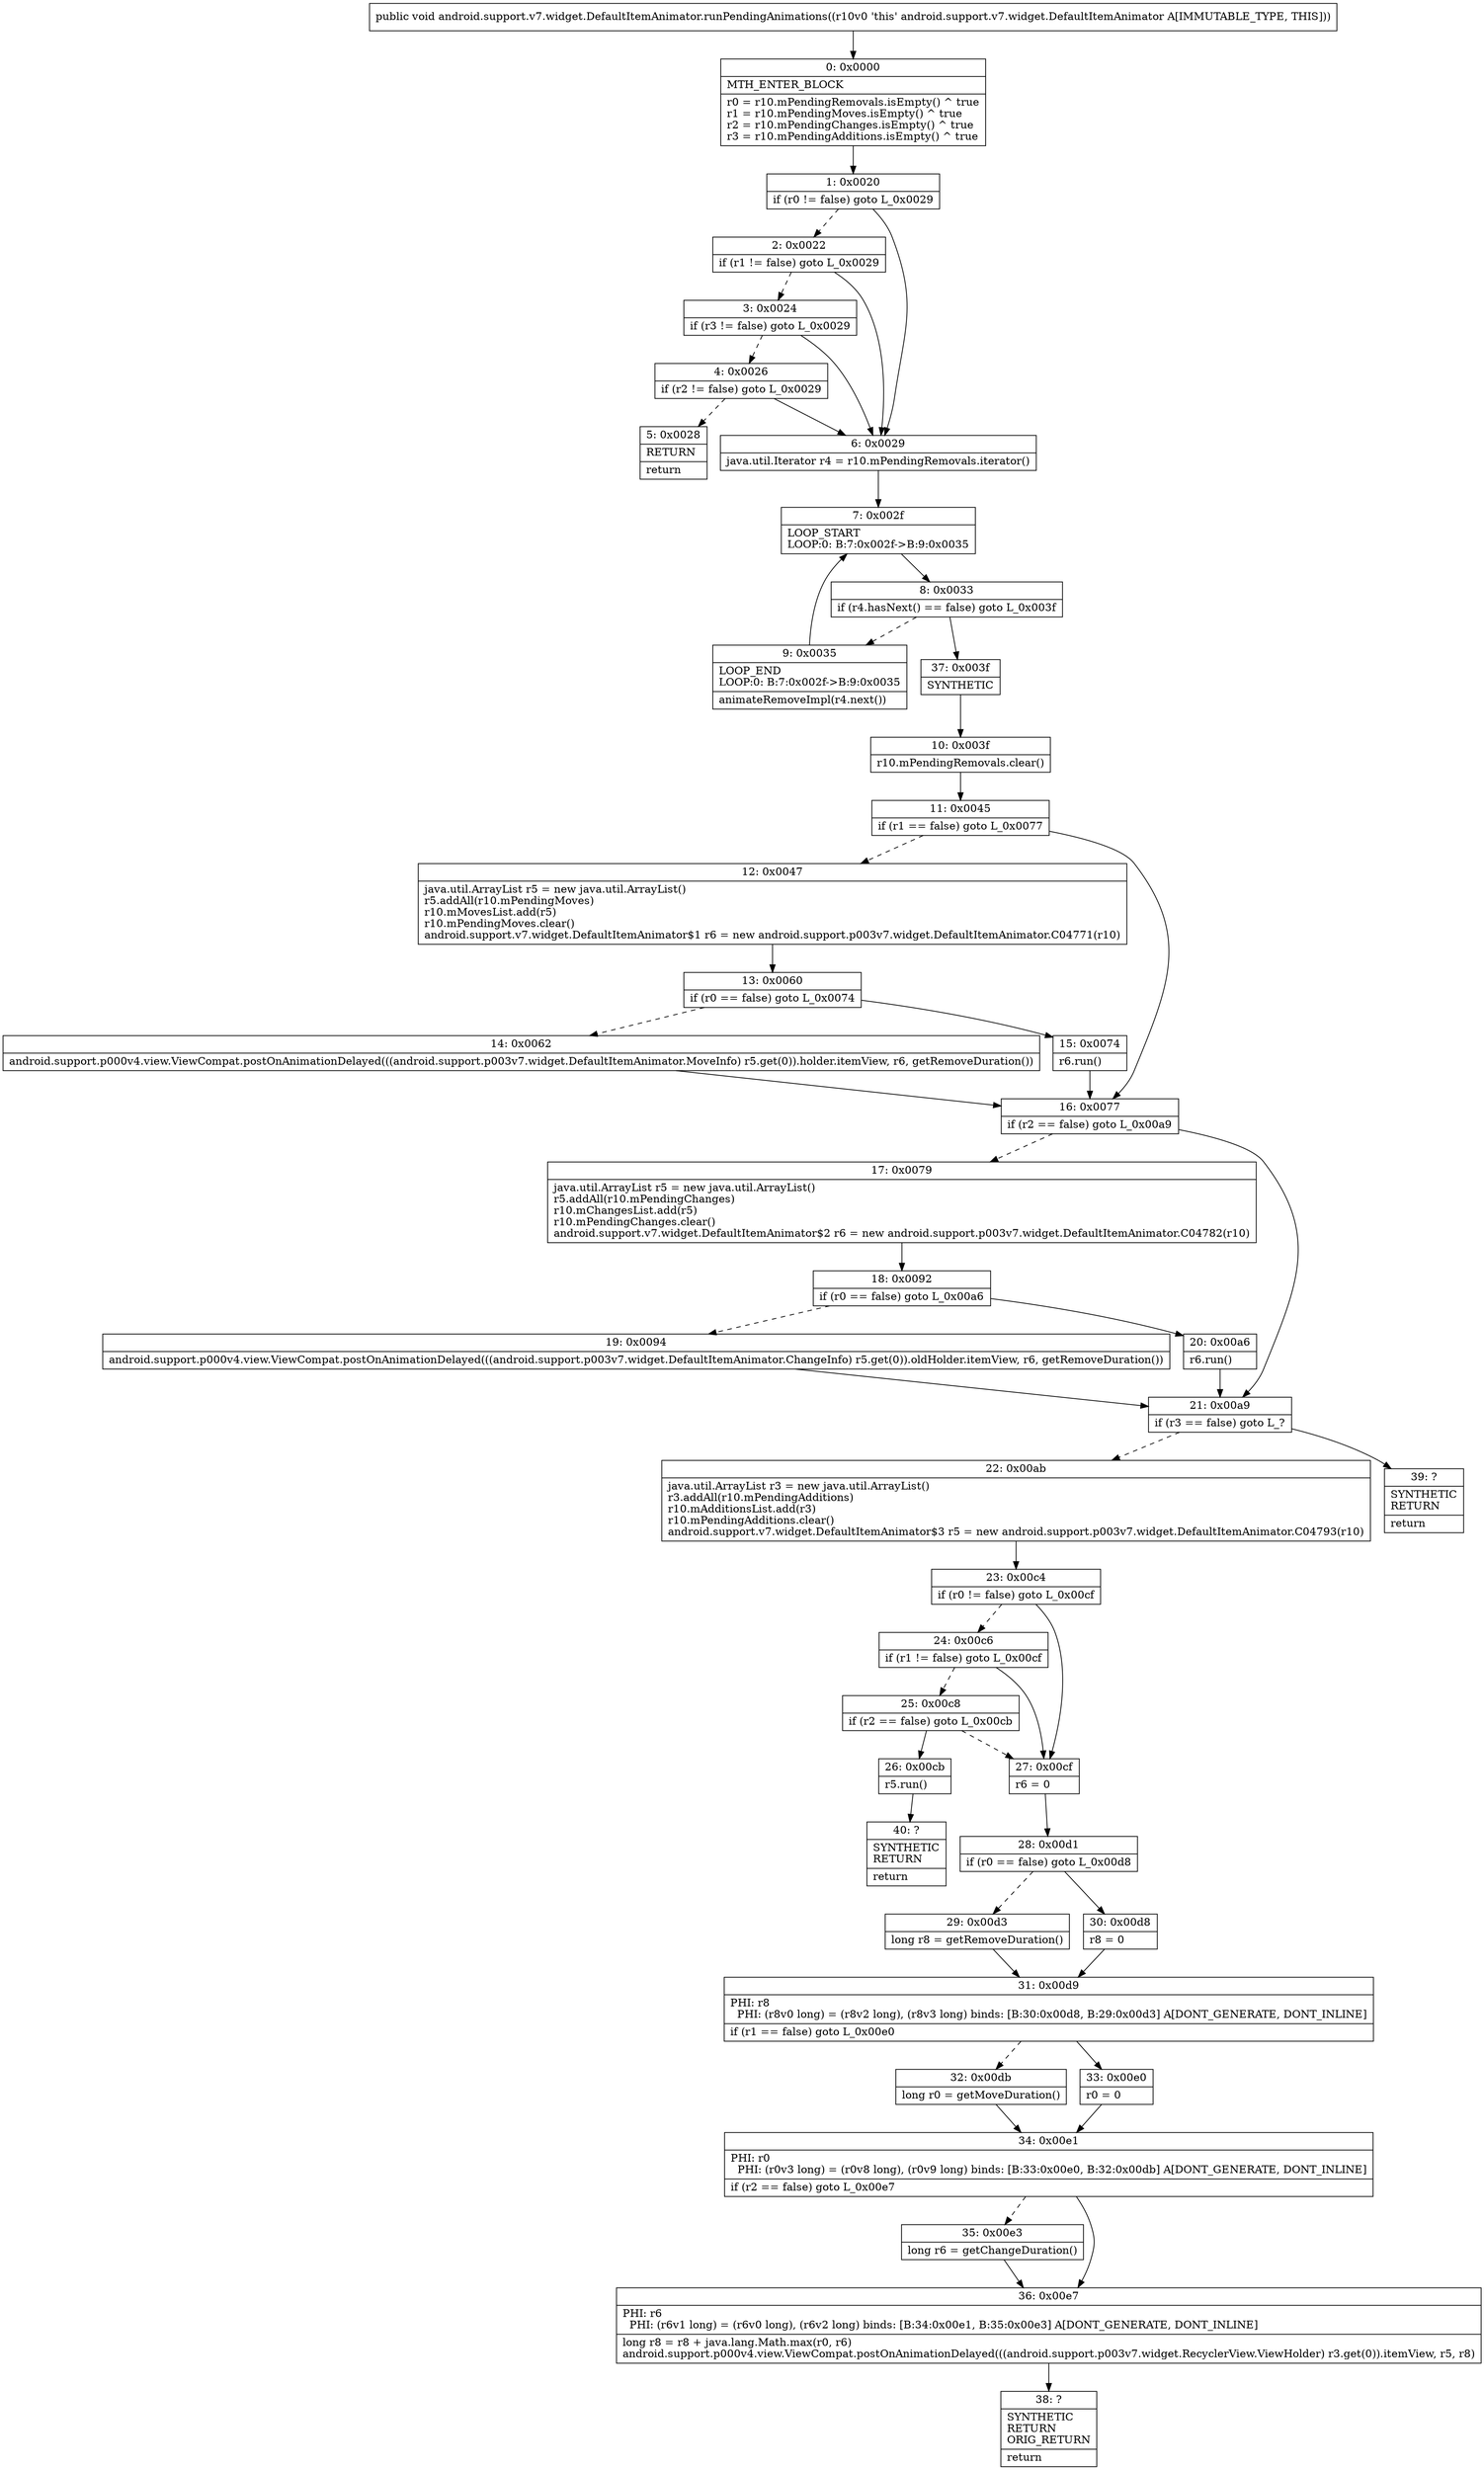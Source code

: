 digraph "CFG forandroid.support.v7.widget.DefaultItemAnimator.runPendingAnimations()V" {
Node_0 [shape=record,label="{0\:\ 0x0000|MTH_ENTER_BLOCK\l|r0 = r10.mPendingRemovals.isEmpty() ^ true\lr1 = r10.mPendingMoves.isEmpty() ^ true\lr2 = r10.mPendingChanges.isEmpty() ^ true\lr3 = r10.mPendingAdditions.isEmpty() ^ true\l}"];
Node_1 [shape=record,label="{1\:\ 0x0020|if (r0 != false) goto L_0x0029\l}"];
Node_2 [shape=record,label="{2\:\ 0x0022|if (r1 != false) goto L_0x0029\l}"];
Node_3 [shape=record,label="{3\:\ 0x0024|if (r3 != false) goto L_0x0029\l}"];
Node_4 [shape=record,label="{4\:\ 0x0026|if (r2 != false) goto L_0x0029\l}"];
Node_5 [shape=record,label="{5\:\ 0x0028|RETURN\l|return\l}"];
Node_6 [shape=record,label="{6\:\ 0x0029|java.util.Iterator r4 = r10.mPendingRemovals.iterator()\l}"];
Node_7 [shape=record,label="{7\:\ 0x002f|LOOP_START\lLOOP:0: B:7:0x002f\-\>B:9:0x0035\l}"];
Node_8 [shape=record,label="{8\:\ 0x0033|if (r4.hasNext() == false) goto L_0x003f\l}"];
Node_9 [shape=record,label="{9\:\ 0x0035|LOOP_END\lLOOP:0: B:7:0x002f\-\>B:9:0x0035\l|animateRemoveImpl(r4.next())\l}"];
Node_10 [shape=record,label="{10\:\ 0x003f|r10.mPendingRemovals.clear()\l}"];
Node_11 [shape=record,label="{11\:\ 0x0045|if (r1 == false) goto L_0x0077\l}"];
Node_12 [shape=record,label="{12\:\ 0x0047|java.util.ArrayList r5 = new java.util.ArrayList()\lr5.addAll(r10.mPendingMoves)\lr10.mMovesList.add(r5)\lr10.mPendingMoves.clear()\landroid.support.v7.widget.DefaultItemAnimator$1 r6 = new android.support.p003v7.widget.DefaultItemAnimator.C04771(r10)\l}"];
Node_13 [shape=record,label="{13\:\ 0x0060|if (r0 == false) goto L_0x0074\l}"];
Node_14 [shape=record,label="{14\:\ 0x0062|android.support.p000v4.view.ViewCompat.postOnAnimationDelayed(((android.support.p003v7.widget.DefaultItemAnimator.MoveInfo) r5.get(0)).holder.itemView, r6, getRemoveDuration())\l}"];
Node_15 [shape=record,label="{15\:\ 0x0074|r6.run()\l}"];
Node_16 [shape=record,label="{16\:\ 0x0077|if (r2 == false) goto L_0x00a9\l}"];
Node_17 [shape=record,label="{17\:\ 0x0079|java.util.ArrayList r5 = new java.util.ArrayList()\lr5.addAll(r10.mPendingChanges)\lr10.mChangesList.add(r5)\lr10.mPendingChanges.clear()\landroid.support.v7.widget.DefaultItemAnimator$2 r6 = new android.support.p003v7.widget.DefaultItemAnimator.C04782(r10)\l}"];
Node_18 [shape=record,label="{18\:\ 0x0092|if (r0 == false) goto L_0x00a6\l}"];
Node_19 [shape=record,label="{19\:\ 0x0094|android.support.p000v4.view.ViewCompat.postOnAnimationDelayed(((android.support.p003v7.widget.DefaultItemAnimator.ChangeInfo) r5.get(0)).oldHolder.itemView, r6, getRemoveDuration())\l}"];
Node_20 [shape=record,label="{20\:\ 0x00a6|r6.run()\l}"];
Node_21 [shape=record,label="{21\:\ 0x00a9|if (r3 == false) goto L_?\l}"];
Node_22 [shape=record,label="{22\:\ 0x00ab|java.util.ArrayList r3 = new java.util.ArrayList()\lr3.addAll(r10.mPendingAdditions)\lr10.mAdditionsList.add(r3)\lr10.mPendingAdditions.clear()\landroid.support.v7.widget.DefaultItemAnimator$3 r5 = new android.support.p003v7.widget.DefaultItemAnimator.C04793(r10)\l}"];
Node_23 [shape=record,label="{23\:\ 0x00c4|if (r0 != false) goto L_0x00cf\l}"];
Node_24 [shape=record,label="{24\:\ 0x00c6|if (r1 != false) goto L_0x00cf\l}"];
Node_25 [shape=record,label="{25\:\ 0x00c8|if (r2 == false) goto L_0x00cb\l}"];
Node_26 [shape=record,label="{26\:\ 0x00cb|r5.run()\l}"];
Node_27 [shape=record,label="{27\:\ 0x00cf|r6 = 0\l}"];
Node_28 [shape=record,label="{28\:\ 0x00d1|if (r0 == false) goto L_0x00d8\l}"];
Node_29 [shape=record,label="{29\:\ 0x00d3|long r8 = getRemoveDuration()\l}"];
Node_30 [shape=record,label="{30\:\ 0x00d8|r8 = 0\l}"];
Node_31 [shape=record,label="{31\:\ 0x00d9|PHI: r8 \l  PHI: (r8v0 long) = (r8v2 long), (r8v3 long) binds: [B:30:0x00d8, B:29:0x00d3] A[DONT_GENERATE, DONT_INLINE]\l|if (r1 == false) goto L_0x00e0\l}"];
Node_32 [shape=record,label="{32\:\ 0x00db|long r0 = getMoveDuration()\l}"];
Node_33 [shape=record,label="{33\:\ 0x00e0|r0 = 0\l}"];
Node_34 [shape=record,label="{34\:\ 0x00e1|PHI: r0 \l  PHI: (r0v3 long) = (r0v8 long), (r0v9 long) binds: [B:33:0x00e0, B:32:0x00db] A[DONT_GENERATE, DONT_INLINE]\l|if (r2 == false) goto L_0x00e7\l}"];
Node_35 [shape=record,label="{35\:\ 0x00e3|long r6 = getChangeDuration()\l}"];
Node_36 [shape=record,label="{36\:\ 0x00e7|PHI: r6 \l  PHI: (r6v1 long) = (r6v0 long), (r6v2 long) binds: [B:34:0x00e1, B:35:0x00e3] A[DONT_GENERATE, DONT_INLINE]\l|long r8 = r8 + java.lang.Math.max(r0, r6)\landroid.support.p000v4.view.ViewCompat.postOnAnimationDelayed(((android.support.p003v7.widget.RecyclerView.ViewHolder) r3.get(0)).itemView, r5, r8)\l}"];
Node_37 [shape=record,label="{37\:\ 0x003f|SYNTHETIC\l}"];
Node_38 [shape=record,label="{38\:\ ?|SYNTHETIC\lRETURN\lORIG_RETURN\l|return\l}"];
Node_39 [shape=record,label="{39\:\ ?|SYNTHETIC\lRETURN\l|return\l}"];
Node_40 [shape=record,label="{40\:\ ?|SYNTHETIC\lRETURN\l|return\l}"];
MethodNode[shape=record,label="{public void android.support.v7.widget.DefaultItemAnimator.runPendingAnimations((r10v0 'this' android.support.v7.widget.DefaultItemAnimator A[IMMUTABLE_TYPE, THIS])) }"];
MethodNode -> Node_0;
Node_0 -> Node_1;
Node_1 -> Node_2[style=dashed];
Node_1 -> Node_6;
Node_2 -> Node_3[style=dashed];
Node_2 -> Node_6;
Node_3 -> Node_4[style=dashed];
Node_3 -> Node_6;
Node_4 -> Node_5[style=dashed];
Node_4 -> Node_6;
Node_6 -> Node_7;
Node_7 -> Node_8;
Node_8 -> Node_9[style=dashed];
Node_8 -> Node_37;
Node_9 -> Node_7;
Node_10 -> Node_11;
Node_11 -> Node_12[style=dashed];
Node_11 -> Node_16;
Node_12 -> Node_13;
Node_13 -> Node_14[style=dashed];
Node_13 -> Node_15;
Node_14 -> Node_16;
Node_15 -> Node_16;
Node_16 -> Node_17[style=dashed];
Node_16 -> Node_21;
Node_17 -> Node_18;
Node_18 -> Node_19[style=dashed];
Node_18 -> Node_20;
Node_19 -> Node_21;
Node_20 -> Node_21;
Node_21 -> Node_22[style=dashed];
Node_21 -> Node_39;
Node_22 -> Node_23;
Node_23 -> Node_24[style=dashed];
Node_23 -> Node_27;
Node_24 -> Node_25[style=dashed];
Node_24 -> Node_27;
Node_25 -> Node_26;
Node_25 -> Node_27[style=dashed];
Node_26 -> Node_40;
Node_27 -> Node_28;
Node_28 -> Node_29[style=dashed];
Node_28 -> Node_30;
Node_29 -> Node_31;
Node_30 -> Node_31;
Node_31 -> Node_32[style=dashed];
Node_31 -> Node_33;
Node_32 -> Node_34;
Node_33 -> Node_34;
Node_34 -> Node_35[style=dashed];
Node_34 -> Node_36;
Node_35 -> Node_36;
Node_36 -> Node_38;
Node_37 -> Node_10;
}

